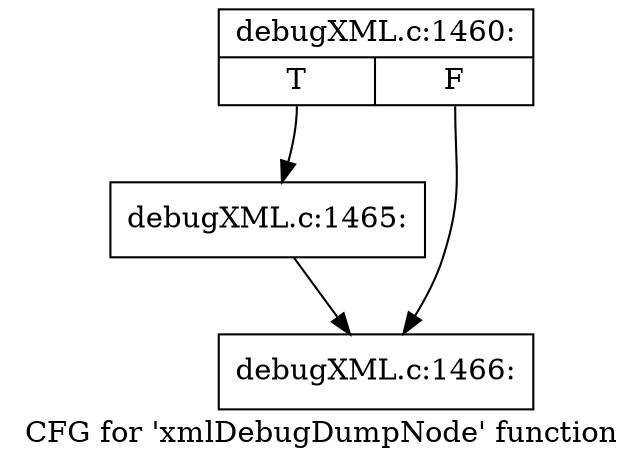 digraph "CFG for 'xmlDebugDumpNode' function" {
	label="CFG for 'xmlDebugDumpNode' function";

	Node0x4943fc0 [shape=record,label="{debugXML.c:1460:|{<s0>T|<s1>F}}"];
	Node0x4943fc0:s0 -> Node0x493f3f0;
	Node0x4943fc0:s1 -> Node0x493f440;
	Node0x493f3f0 [shape=record,label="{debugXML.c:1465:}"];
	Node0x493f3f0 -> Node0x493f440;
	Node0x493f440 [shape=record,label="{debugXML.c:1466:}"];
}
